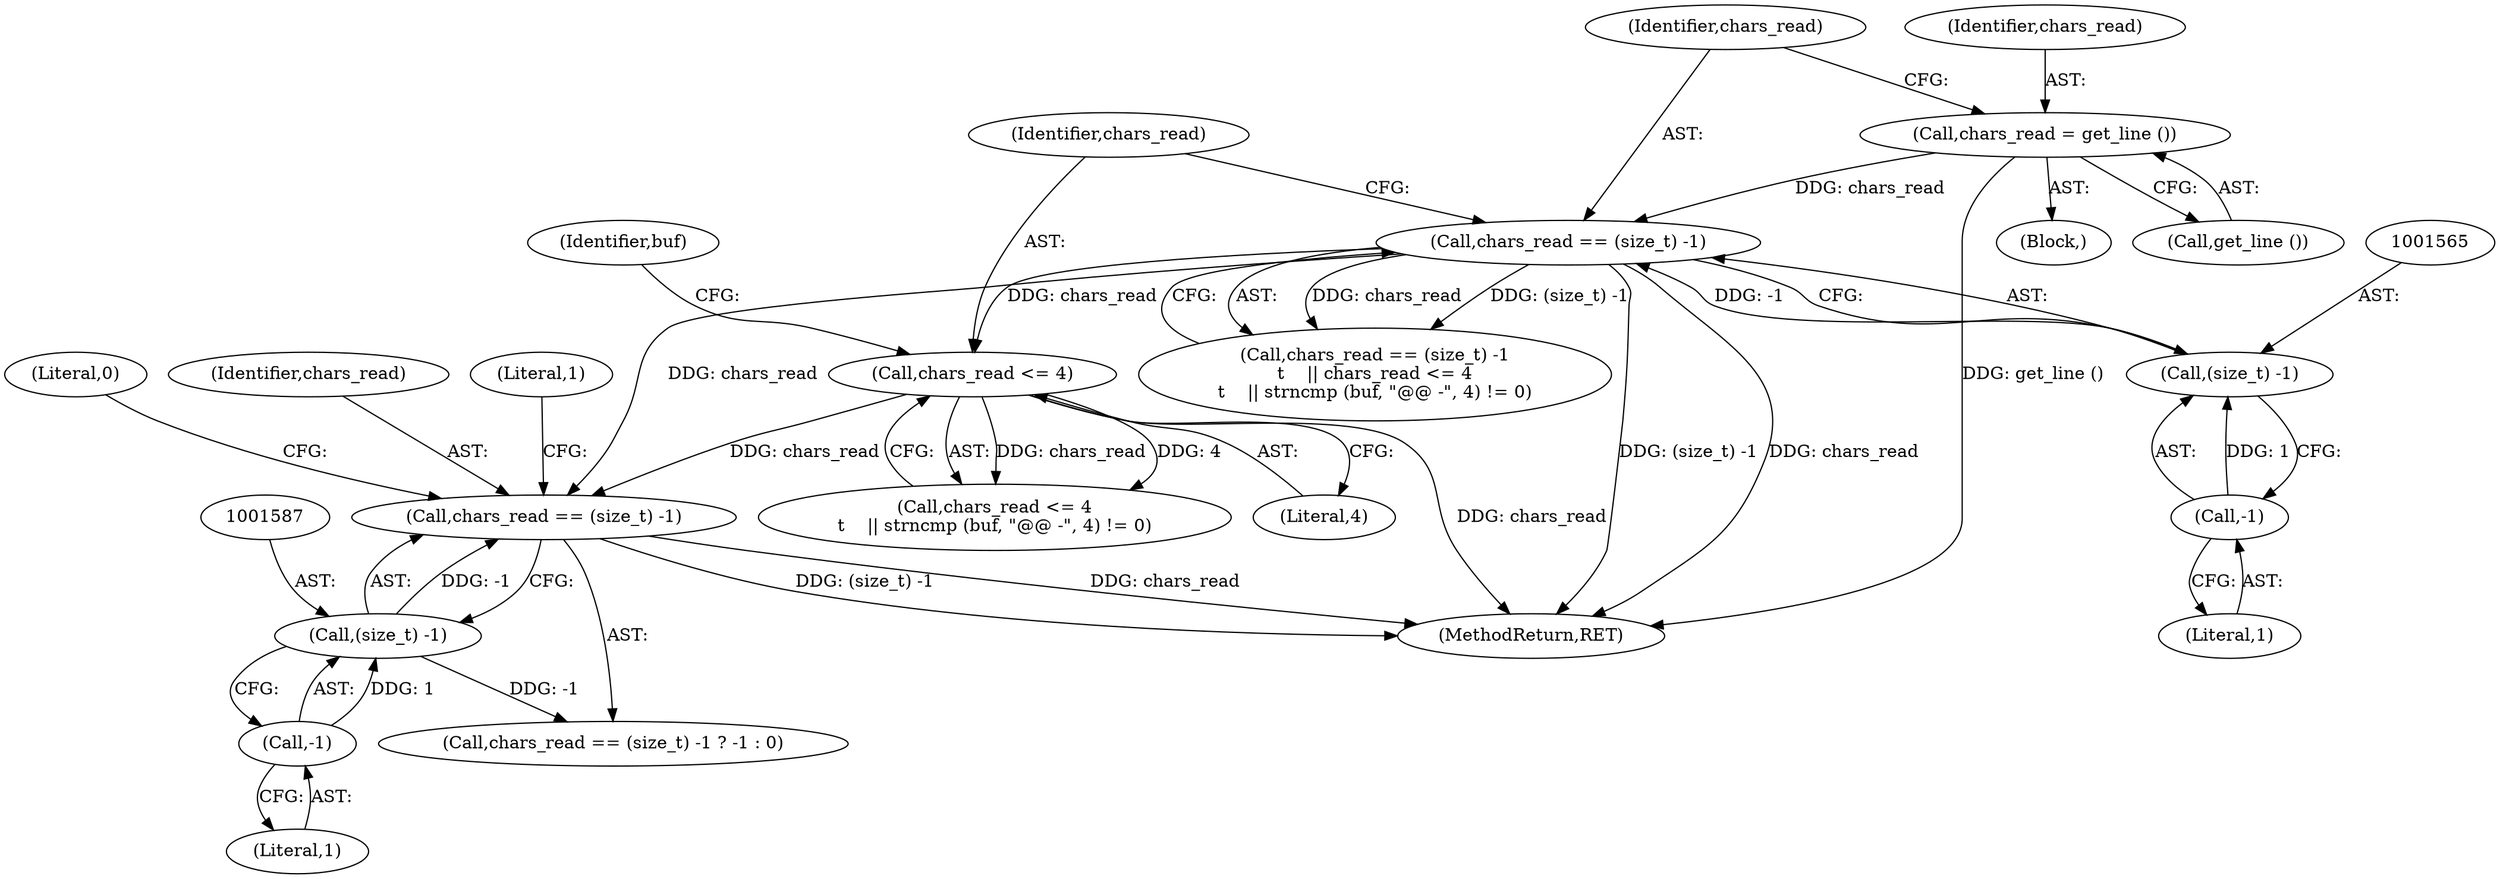 digraph "0_savannah_0c08d7a902c6fdd49b704623a12d8d672ef18944@API" {
"1001584" [label="(Call,chars_read == (size_t) -1)"];
"1001562" [label="(Call,chars_read == (size_t) -1)"];
"1001557" [label="(Call,chars_read = get_line ())"];
"1001564" [label="(Call,(size_t) -1)"];
"1001566" [label="(Call,-1)"];
"1001569" [label="(Call,chars_read <= 4)"];
"1001586" [label="(Call,(size_t) -1)"];
"1001588" [label="(Call,-1)"];
"1001545" [label="(Block,)"];
"1001559" [label="(Call,get_line ())"];
"1001592" [label="(Literal,0)"];
"1001586" [label="(Call,(size_t) -1)"];
"1002772" [label="(MethodReturn,RET)"];
"1001588" [label="(Call,-1)"];
"1001566" [label="(Call,-1)"];
"1001568" [label="(Call,chars_read <= 4\n\t    || strncmp (buf, \"@@ -\", 4) != 0)"];
"1001574" [label="(Identifier,buf)"];
"1001585" [label="(Identifier,chars_read)"];
"1001569" [label="(Call,chars_read <= 4)"];
"1001584" [label="(Call,chars_read == (size_t) -1)"];
"1001570" [label="(Identifier,chars_read)"];
"1001557" [label="(Call,chars_read = get_line ())"];
"1001562" [label="(Call,chars_read == (size_t) -1)"];
"1001563" [label="(Identifier,chars_read)"];
"1001558" [label="(Identifier,chars_read)"];
"1001571" [label="(Literal,4)"];
"1001583" [label="(Call,chars_read == (size_t) -1 ? -1 : 0)"];
"1001564" [label="(Call,(size_t) -1)"];
"1001589" [label="(Literal,1)"];
"1001591" [label="(Literal,1)"];
"1001561" [label="(Call,chars_read == (size_t) -1\n\t    || chars_read <= 4\n\t    || strncmp (buf, \"@@ -\", 4) != 0)"];
"1001567" [label="(Literal,1)"];
"1001584" -> "1001583"  [label="AST: "];
"1001584" -> "1001586"  [label="CFG: "];
"1001585" -> "1001584"  [label="AST: "];
"1001586" -> "1001584"  [label="AST: "];
"1001591" -> "1001584"  [label="CFG: "];
"1001592" -> "1001584"  [label="CFG: "];
"1001584" -> "1002772"  [label="DDG: chars_read"];
"1001584" -> "1002772"  [label="DDG: (size_t) -1"];
"1001562" -> "1001584"  [label="DDG: chars_read"];
"1001569" -> "1001584"  [label="DDG: chars_read"];
"1001586" -> "1001584"  [label="DDG: -1"];
"1001562" -> "1001561"  [label="AST: "];
"1001562" -> "1001564"  [label="CFG: "];
"1001563" -> "1001562"  [label="AST: "];
"1001564" -> "1001562"  [label="AST: "];
"1001570" -> "1001562"  [label="CFG: "];
"1001561" -> "1001562"  [label="CFG: "];
"1001562" -> "1002772"  [label="DDG: chars_read"];
"1001562" -> "1002772"  [label="DDG: (size_t) -1"];
"1001562" -> "1001561"  [label="DDG: chars_read"];
"1001562" -> "1001561"  [label="DDG: (size_t) -1"];
"1001557" -> "1001562"  [label="DDG: chars_read"];
"1001564" -> "1001562"  [label="DDG: -1"];
"1001562" -> "1001569"  [label="DDG: chars_read"];
"1001557" -> "1001545"  [label="AST: "];
"1001557" -> "1001559"  [label="CFG: "];
"1001558" -> "1001557"  [label="AST: "];
"1001559" -> "1001557"  [label="AST: "];
"1001563" -> "1001557"  [label="CFG: "];
"1001557" -> "1002772"  [label="DDG: get_line ()"];
"1001564" -> "1001566"  [label="CFG: "];
"1001565" -> "1001564"  [label="AST: "];
"1001566" -> "1001564"  [label="AST: "];
"1001566" -> "1001564"  [label="DDG: 1"];
"1001566" -> "1001567"  [label="CFG: "];
"1001567" -> "1001566"  [label="AST: "];
"1001569" -> "1001568"  [label="AST: "];
"1001569" -> "1001571"  [label="CFG: "];
"1001570" -> "1001569"  [label="AST: "];
"1001571" -> "1001569"  [label="AST: "];
"1001574" -> "1001569"  [label="CFG: "];
"1001568" -> "1001569"  [label="CFG: "];
"1001569" -> "1002772"  [label="DDG: chars_read"];
"1001569" -> "1001568"  [label="DDG: chars_read"];
"1001569" -> "1001568"  [label="DDG: 4"];
"1001586" -> "1001588"  [label="CFG: "];
"1001587" -> "1001586"  [label="AST: "];
"1001588" -> "1001586"  [label="AST: "];
"1001586" -> "1001583"  [label="DDG: -1"];
"1001588" -> "1001586"  [label="DDG: 1"];
"1001588" -> "1001589"  [label="CFG: "];
"1001589" -> "1001588"  [label="AST: "];
}
